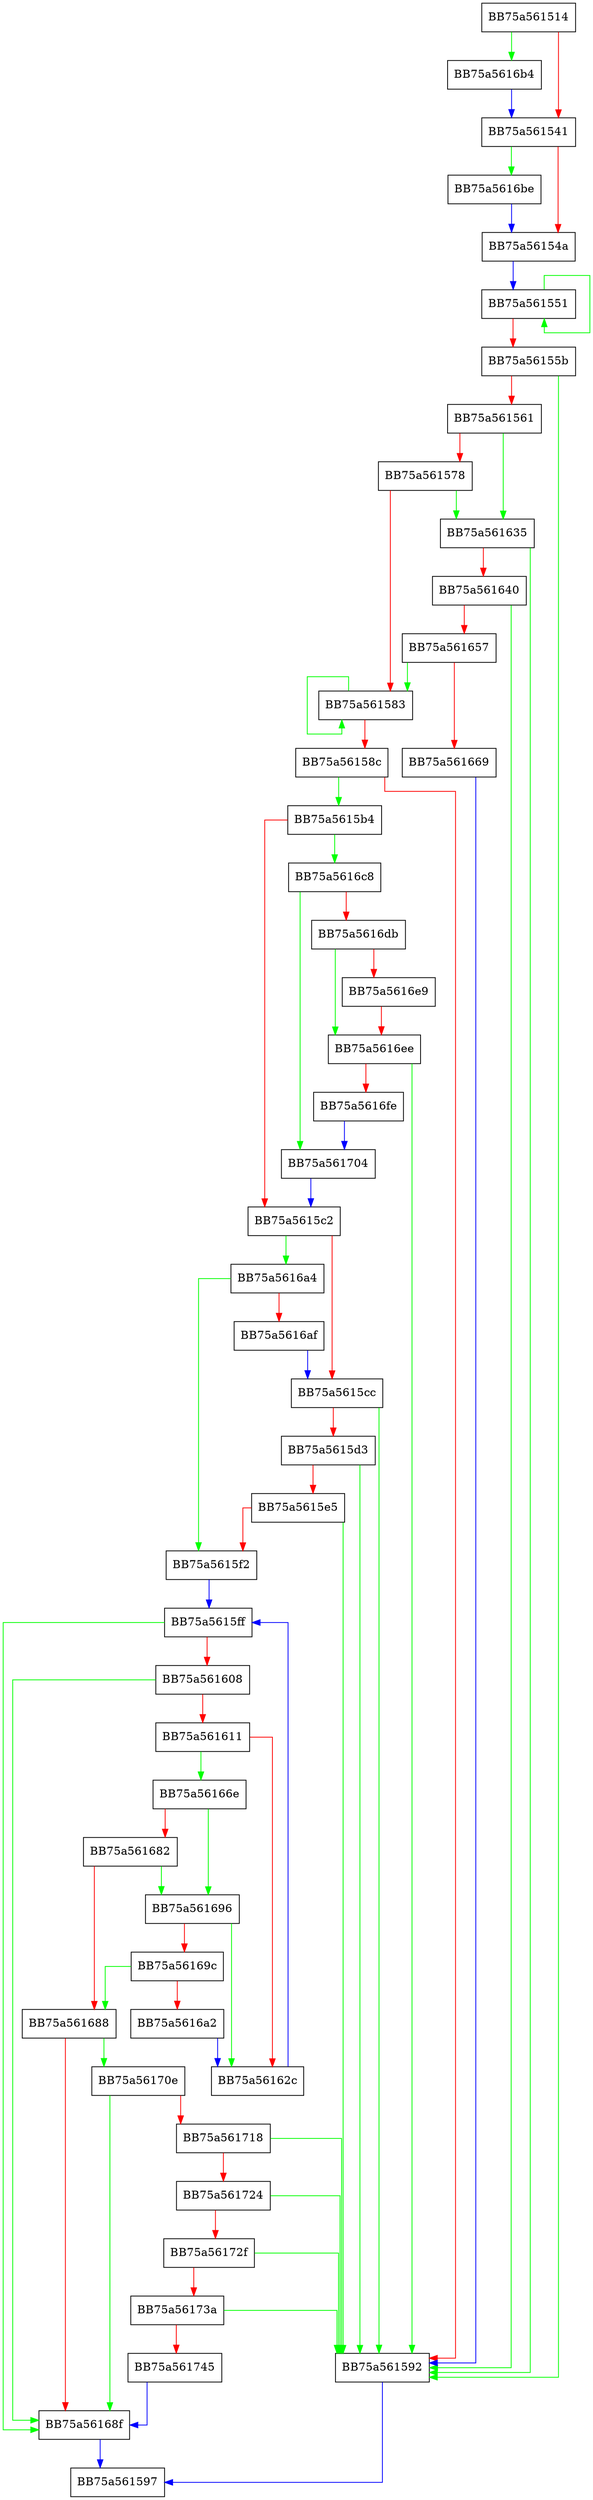 digraph IsSameFolder {
  node [shape="box"];
  graph [splines=ortho];
  BB75a561514 -> BB75a5616b4 [color="green"];
  BB75a561514 -> BB75a561541 [color="red"];
  BB75a561541 -> BB75a5616be [color="green"];
  BB75a561541 -> BB75a56154a [color="red"];
  BB75a56154a -> BB75a561551 [color="blue"];
  BB75a561551 -> BB75a561551 [color="green"];
  BB75a561551 -> BB75a56155b [color="red"];
  BB75a56155b -> BB75a561592 [color="green"];
  BB75a56155b -> BB75a561561 [color="red"];
  BB75a561561 -> BB75a561635 [color="green"];
  BB75a561561 -> BB75a561578 [color="red"];
  BB75a561578 -> BB75a561635 [color="green"];
  BB75a561578 -> BB75a561583 [color="red"];
  BB75a561583 -> BB75a561583 [color="green"];
  BB75a561583 -> BB75a56158c [color="red"];
  BB75a56158c -> BB75a5615b4 [color="green"];
  BB75a56158c -> BB75a561592 [color="red"];
  BB75a561592 -> BB75a561597 [color="blue"];
  BB75a5615b4 -> BB75a5616c8 [color="green"];
  BB75a5615b4 -> BB75a5615c2 [color="red"];
  BB75a5615c2 -> BB75a5616a4 [color="green"];
  BB75a5615c2 -> BB75a5615cc [color="red"];
  BB75a5615cc -> BB75a561592 [color="green"];
  BB75a5615cc -> BB75a5615d3 [color="red"];
  BB75a5615d3 -> BB75a561592 [color="green"];
  BB75a5615d3 -> BB75a5615e5 [color="red"];
  BB75a5615e5 -> BB75a561592 [color="green"];
  BB75a5615e5 -> BB75a5615f2 [color="red"];
  BB75a5615f2 -> BB75a5615ff [color="blue"];
  BB75a5615ff -> BB75a56168f [color="green"];
  BB75a5615ff -> BB75a561608 [color="red"];
  BB75a561608 -> BB75a56168f [color="green"];
  BB75a561608 -> BB75a561611 [color="red"];
  BB75a561611 -> BB75a56166e [color="green"];
  BB75a561611 -> BB75a56162c [color="red"];
  BB75a56162c -> BB75a5615ff [color="blue"];
  BB75a561635 -> BB75a561592 [color="green"];
  BB75a561635 -> BB75a561640 [color="red"];
  BB75a561640 -> BB75a561592 [color="green"];
  BB75a561640 -> BB75a561657 [color="red"];
  BB75a561657 -> BB75a561583 [color="green"];
  BB75a561657 -> BB75a561669 [color="red"];
  BB75a561669 -> BB75a561592 [color="blue"];
  BB75a56166e -> BB75a561696 [color="green"];
  BB75a56166e -> BB75a561682 [color="red"];
  BB75a561682 -> BB75a561696 [color="green"];
  BB75a561682 -> BB75a561688 [color="red"];
  BB75a561688 -> BB75a56170e [color="green"];
  BB75a561688 -> BB75a56168f [color="red"];
  BB75a56168f -> BB75a561597 [color="blue"];
  BB75a561696 -> BB75a56162c [color="green"];
  BB75a561696 -> BB75a56169c [color="red"];
  BB75a56169c -> BB75a561688 [color="green"];
  BB75a56169c -> BB75a5616a2 [color="red"];
  BB75a5616a2 -> BB75a56162c [color="blue"];
  BB75a5616a4 -> BB75a5615f2 [color="green"];
  BB75a5616a4 -> BB75a5616af [color="red"];
  BB75a5616af -> BB75a5615cc [color="blue"];
  BB75a5616b4 -> BB75a561541 [color="blue"];
  BB75a5616be -> BB75a56154a [color="blue"];
  BB75a5616c8 -> BB75a561704 [color="green"];
  BB75a5616c8 -> BB75a5616db [color="red"];
  BB75a5616db -> BB75a5616ee [color="green"];
  BB75a5616db -> BB75a5616e9 [color="red"];
  BB75a5616e9 -> BB75a5616ee [color="red"];
  BB75a5616ee -> BB75a561592 [color="green"];
  BB75a5616ee -> BB75a5616fe [color="red"];
  BB75a5616fe -> BB75a561704 [color="blue"];
  BB75a561704 -> BB75a5615c2 [color="blue"];
  BB75a56170e -> BB75a56168f [color="green"];
  BB75a56170e -> BB75a561718 [color="red"];
  BB75a561718 -> BB75a561592 [color="green"];
  BB75a561718 -> BB75a561724 [color="red"];
  BB75a561724 -> BB75a561592 [color="green"];
  BB75a561724 -> BB75a56172f [color="red"];
  BB75a56172f -> BB75a561592 [color="green"];
  BB75a56172f -> BB75a56173a [color="red"];
  BB75a56173a -> BB75a561592 [color="green"];
  BB75a56173a -> BB75a561745 [color="red"];
  BB75a561745 -> BB75a56168f [color="blue"];
}